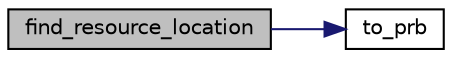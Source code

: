 digraph "find_resource_location"
{
 // LATEX_PDF_SIZE
  edge [fontname="Helvetica",fontsize="10",labelfontname="Helvetica",labelfontsize="10"];
  node [fontname="Helvetica",fontsize="10",shape=record];
  rankdir="LR";
  Node1 [label="find_resource_location",height=0.2,width=0.4,color="black", fillcolor="grey75", style="filled", fontcolor="black",tooltip="此為uplink slice isolation的專用函式, 負責找尋未使用資源的最大連續長度, 因為在uplink的resource allocation 表示法為 first_rb+allocati..."];
  Node1 -> Node2 [color="midnightblue",fontsize="10",style="solid",fontname="Helvetica"];
  Node2 [label="to_prb",height=0.2,width=0.4,color="black", fillcolor="white", style="filled",URL="$group____mac.html#ga2ecb220c8c3fc34274ba8838c3106240",tooltip=" "];
}
